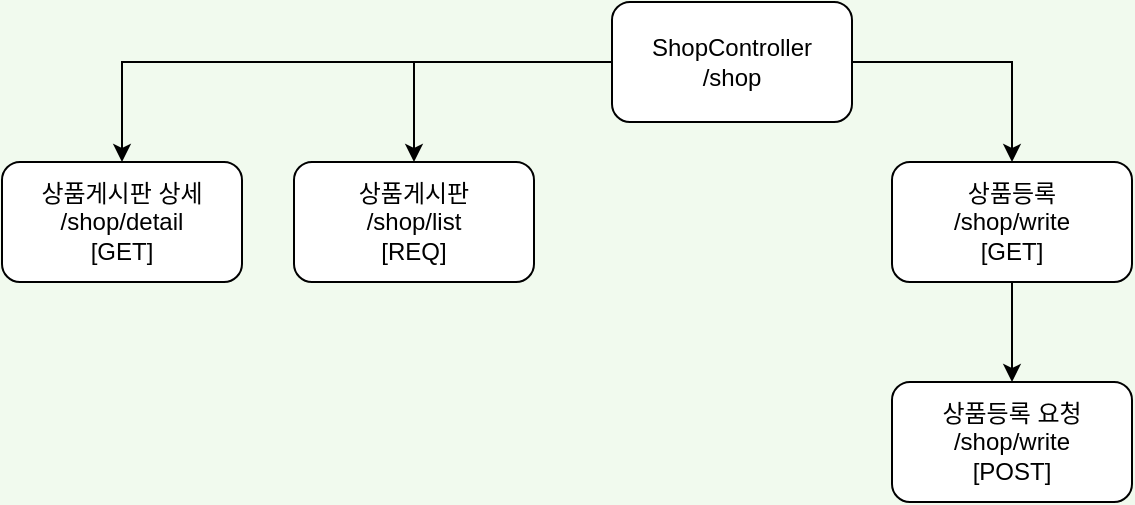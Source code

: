 <mxfile version="16.2.6" type="github">
  <diagram id="kclBJDpzdwjqmtEo5kUz" name="Page-1">
    <mxGraphModel dx="1073" dy="598" grid="1" gridSize="10" guides="1" tooltips="1" connect="1" arrows="1" fold="1" page="1" pageScale="1" pageWidth="827" pageHeight="1169" background="#F1FAEE" math="0" shadow="0">
      <root>
        <mxCell id="0" />
        <mxCell id="1" parent="0" />
        <mxCell id="F9dp1itUwrXdnvn_JDtq-3" style="edgeStyle=orthogonalEdgeStyle;rounded=0;orthogonalLoop=1;jettySize=auto;html=1;entryX=0.5;entryY=0;entryDx=0;entryDy=0;" edge="1" parent="1" source="WK1I2I-N0BXQreemHK3c-6" target="F9dp1itUwrXdnvn_JDtq-1">
          <mxGeometry relative="1" as="geometry" />
        </mxCell>
        <mxCell id="F9dp1itUwrXdnvn_JDtq-4" style="edgeStyle=orthogonalEdgeStyle;rounded=0;orthogonalLoop=1;jettySize=auto;html=1;entryX=0.5;entryY=0;entryDx=0;entryDy=0;" edge="1" parent="1" source="WK1I2I-N0BXQreemHK3c-6" target="F9dp1itUwrXdnvn_JDtq-2">
          <mxGeometry relative="1" as="geometry" />
        </mxCell>
        <mxCell id="F9dp1itUwrXdnvn_JDtq-6" style="edgeStyle=orthogonalEdgeStyle;rounded=0;orthogonalLoop=1;jettySize=auto;html=1;entryX=0.5;entryY=0;entryDx=0;entryDy=0;" edge="1" parent="1" source="WK1I2I-N0BXQreemHK3c-6" target="F9dp1itUwrXdnvn_JDtq-5">
          <mxGeometry relative="1" as="geometry" />
        </mxCell>
        <mxCell id="WK1I2I-N0BXQreemHK3c-6" value="ShopController&lt;br&gt;/shop" style="rounded=1;whiteSpace=wrap;html=1;" parent="1" vertex="1">
          <mxGeometry x="350" y="300" width="120" height="60" as="geometry" />
        </mxCell>
        <mxCell id="F9dp1itUwrXdnvn_JDtq-1" value="상품게시판&lt;br&gt;/shop/list&lt;br&gt;[REQ]" style="rounded=1;whiteSpace=wrap;html=1;" vertex="1" parent="1">
          <mxGeometry x="191" y="380" width="120" height="60" as="geometry" />
        </mxCell>
        <mxCell id="F9dp1itUwrXdnvn_JDtq-2" value="상품게시판 상세&lt;br&gt;/shop/detail&lt;br&gt;[GET]" style="rounded=1;whiteSpace=wrap;html=1;" vertex="1" parent="1">
          <mxGeometry x="45" y="380" width="120" height="60" as="geometry" />
        </mxCell>
        <mxCell id="F9dp1itUwrXdnvn_JDtq-8" style="edgeStyle=orthogonalEdgeStyle;rounded=0;orthogonalLoop=1;jettySize=auto;html=1;entryX=0.5;entryY=0;entryDx=0;entryDy=0;" edge="1" parent="1" source="F9dp1itUwrXdnvn_JDtq-5" target="F9dp1itUwrXdnvn_JDtq-7">
          <mxGeometry relative="1" as="geometry" />
        </mxCell>
        <mxCell id="F9dp1itUwrXdnvn_JDtq-5" value="상품등록&lt;br&gt;/shop/write&lt;br&gt;[GET]" style="rounded=1;whiteSpace=wrap;html=1;" vertex="1" parent="1">
          <mxGeometry x="490" y="380" width="120" height="60" as="geometry" />
        </mxCell>
        <mxCell id="F9dp1itUwrXdnvn_JDtq-7" value="상품등록 요청&lt;br&gt;/shop/write&lt;br&gt;[POST]" style="rounded=1;whiteSpace=wrap;html=1;" vertex="1" parent="1">
          <mxGeometry x="490" y="490" width="120" height="60" as="geometry" />
        </mxCell>
      </root>
    </mxGraphModel>
  </diagram>
</mxfile>
